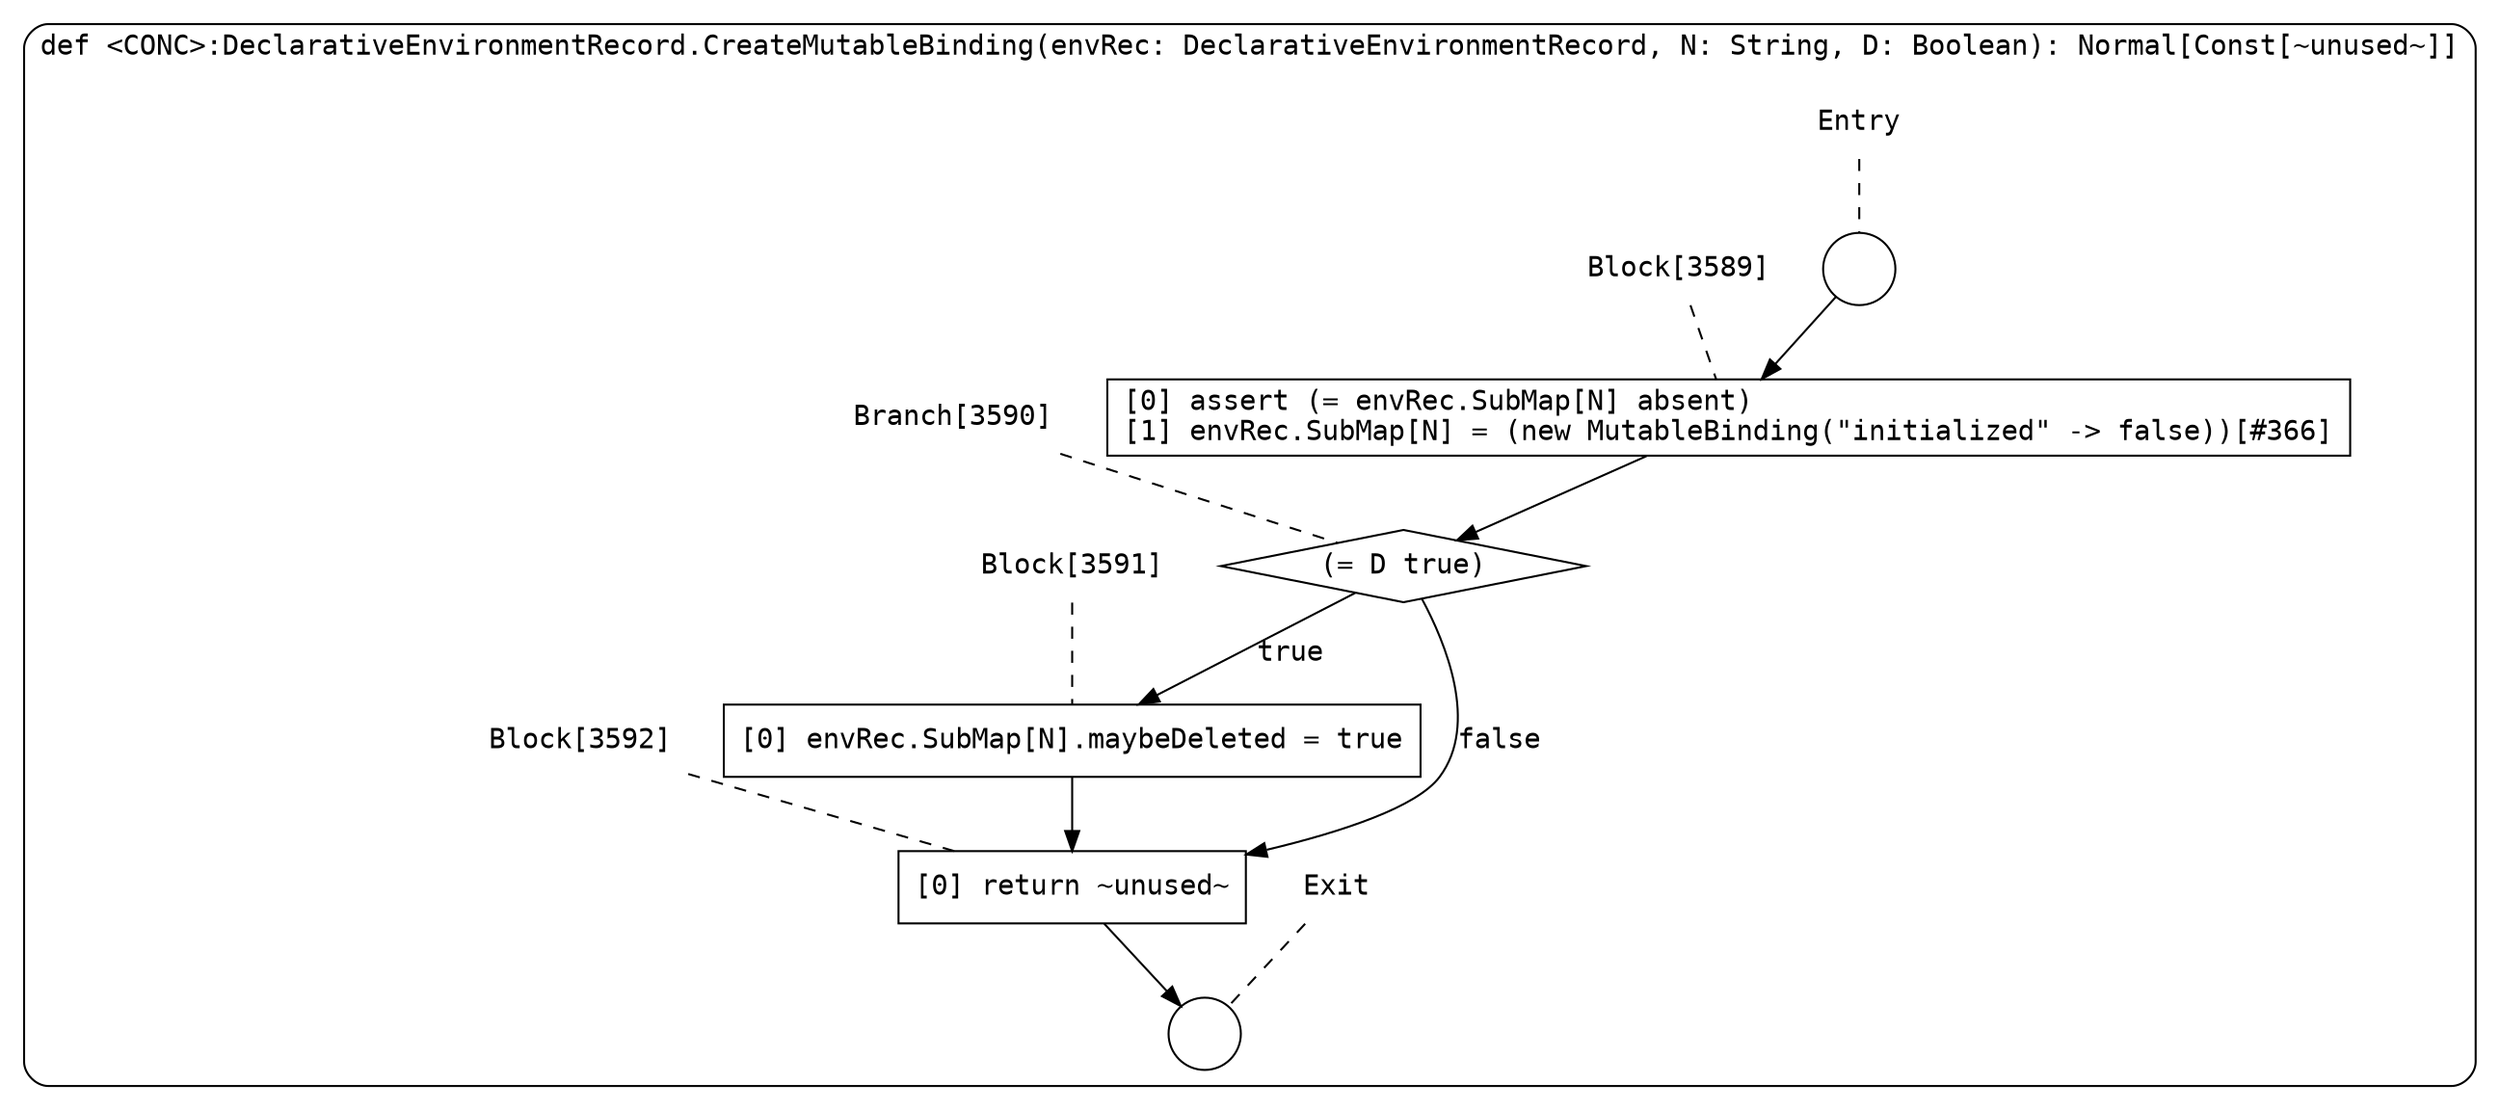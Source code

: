 digraph {
  graph [fontname = "Consolas"]
  node [fontname = "Consolas"]
  edge [fontname = "Consolas"]
  subgraph cluster975 {
    label = "def <CONC>:DeclarativeEnvironmentRecord.CreateMutableBinding(envRec: DeclarativeEnvironmentRecord, N: String, D: Boolean): Normal[Const[~unused~]]"
    style = rounded
    cluster975_entry_name [shape=none, label=<<font color="black">Entry</font>>]
    cluster975_entry_name -> cluster975_entry [arrowhead=none, color="black", style=dashed]
    cluster975_entry [shape=circle label=" " color="black" fillcolor="white" style=filled]
    cluster975_entry -> node3589 [color="black"]
    cluster975_exit_name [shape=none, label=<<font color="black">Exit</font>>]
    cluster975_exit_name -> cluster975_exit [arrowhead=none, color="black", style=dashed]
    cluster975_exit [shape=circle label=" " color="black" fillcolor="white" style=filled]
    node3589_name [shape=none, label=<<font color="black">Block[3589]</font>>]
    node3589_name -> node3589 [arrowhead=none, color="black", style=dashed]
    node3589 [shape=box, label=<<font color="black">[0] assert (= envRec.SubMap[N] absent)<BR ALIGN="LEFT"/>[1] envRec.SubMap[N] = (new MutableBinding(&quot;initialized&quot; -&gt; false))[#366]<BR ALIGN="LEFT"/></font>> color="black" fillcolor="white", style=filled]
    node3589 -> node3590 [color="black"]
    node3590_name [shape=none, label=<<font color="black">Branch[3590]</font>>]
    node3590_name -> node3590 [arrowhead=none, color="black", style=dashed]
    node3590 [shape=diamond, label=<<font color="black">(= D true)</font>> color="black" fillcolor="white", style=filled]
    node3590 -> node3591 [label=<<font color="black">true</font>> color="black"]
    node3590 -> node3592 [label=<<font color="black">false</font>> color="black"]
    node3591_name [shape=none, label=<<font color="black">Block[3591]</font>>]
    node3591_name -> node3591 [arrowhead=none, color="black", style=dashed]
    node3591 [shape=box, label=<<font color="black">[0] envRec.SubMap[N].maybeDeleted = true<BR ALIGN="LEFT"/></font>> color="black" fillcolor="white", style=filled]
    node3591 -> node3592 [color="black"]
    node3592_name [shape=none, label=<<font color="black">Block[3592]</font>>]
    node3592_name -> node3592 [arrowhead=none, color="black", style=dashed]
    node3592 [shape=box, label=<<font color="black">[0] return ~unused~<BR ALIGN="LEFT"/></font>> color="black" fillcolor="white", style=filled]
    node3592 -> cluster975_exit [color="black"]
  }
}